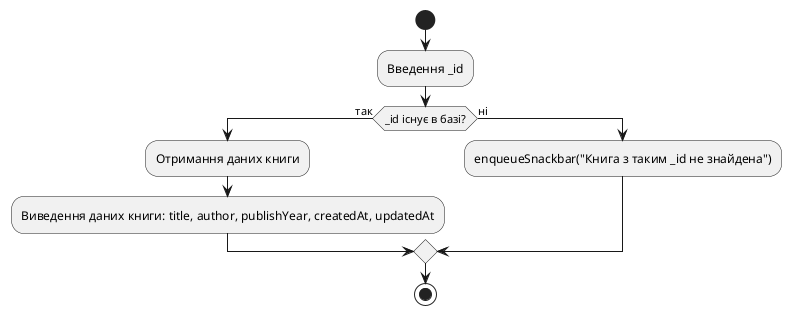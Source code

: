 @startuml
!define RECTANGLE class

start

:Введення _id;
if (_id існує в базі?) then (так)
  :Отримання даних книги;
  :Виведення даних книги: title, author, publishYear, createdAt, updatedAt;
else (ні)
  :enqueueSnackbar("Книга з таким _id не знайдена");
endif

stop

@enduml
